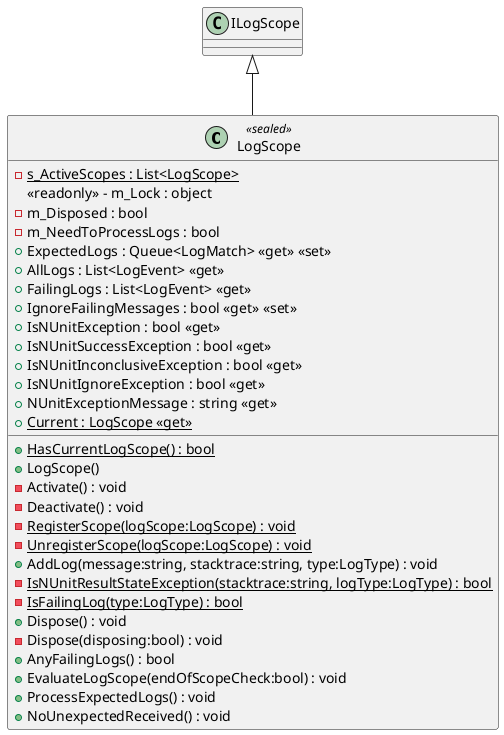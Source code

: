 @startuml
class LogScope <<sealed>> {
    {static} - s_ActiveScopes : List<LogScope>
    <<readonly>> - m_Lock : object
    - m_Disposed : bool
    - m_NeedToProcessLogs : bool
    + ExpectedLogs : Queue<LogMatch> <<get>> <<set>>
    + AllLogs : List<LogEvent> <<get>>
    + FailingLogs : List<LogEvent> <<get>>
    + IgnoreFailingMessages : bool <<get>> <<set>>
    + IsNUnitException : bool <<get>>
    + IsNUnitSuccessException : bool <<get>>
    + IsNUnitInconclusiveException : bool <<get>>
    + IsNUnitIgnoreException : bool <<get>>
    + NUnitExceptionMessage : string <<get>>
    + {static} Current : LogScope <<get>>
    + {static} HasCurrentLogScope() : bool
    + LogScope()
    - Activate() : void
    - Deactivate() : void
    {static} - RegisterScope(logScope:LogScope) : void
    {static} - UnregisterScope(logScope:LogScope) : void
    + AddLog(message:string, stacktrace:string, type:LogType) : void
    {static} - IsNUnitResultStateException(stacktrace:string, logType:LogType) : bool
    {static} - IsFailingLog(type:LogType) : bool
    + Dispose() : void
    - Dispose(disposing:bool) : void
    + AnyFailingLogs() : bool
    + EvaluateLogScope(endOfScopeCheck:bool) : void
    + ProcessExpectedLogs() : void
    + NoUnexpectedReceived() : void
}
ILogScope <|-- LogScope
@enduml
